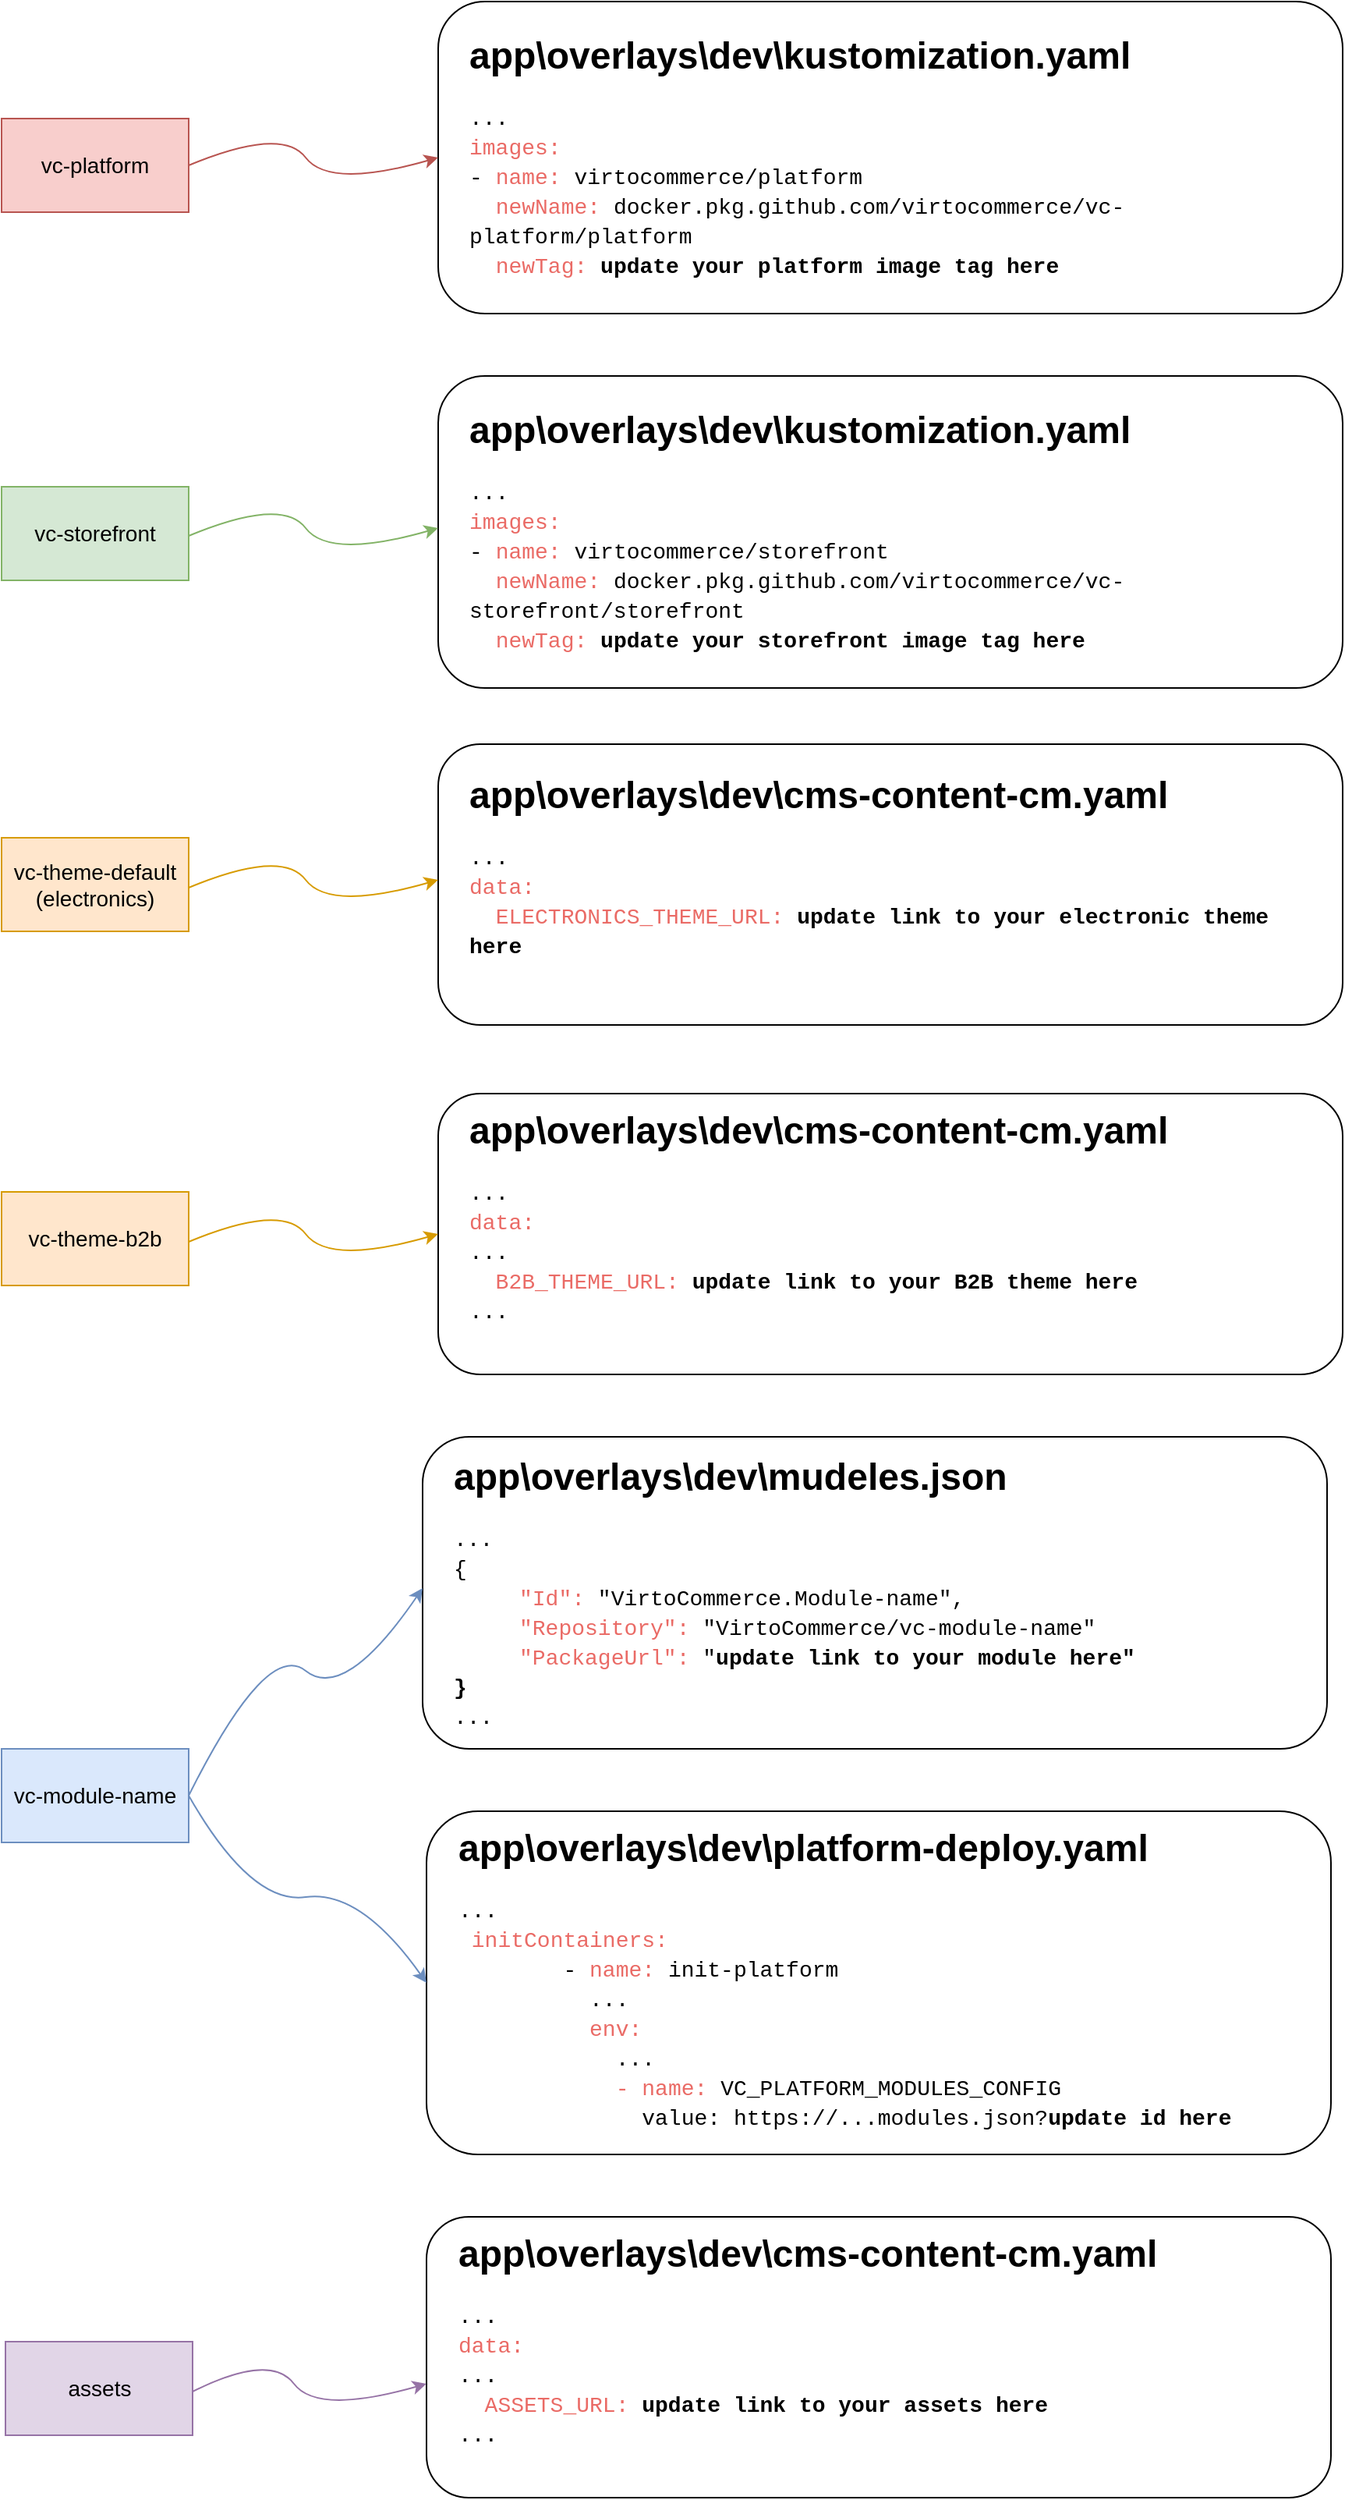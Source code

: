 <mxfile version="13.0.3" type="device" pages="5"><diagram id="8UHIOpJbT8HPxCleBiCi" name="Changes in app files"><mxGraphModel dx="1422" dy="822" grid="1" gridSize="10" guides="1" tooltips="1" connect="1" arrows="1" fold="1" page="1" pageScale="1" pageWidth="1169" pageHeight="827" math="0" shadow="0"><root><mxCell id="0"/><mxCell id="1" parent="0"/><mxCell id="r8dH8OW_nvTQg3S779gw-2" value="" style="rounded=1;whiteSpace=wrap;html=1;" parent="1" vertex="1"><mxGeometry x="400" y="506" width="580" height="180" as="geometry"/></mxCell><mxCell id="r8dH8OW_nvTQg3S779gw-1" value="" style="rounded=1;whiteSpace=wrap;html=1;" parent="1" vertex="1"><mxGeometry x="400" y="730" width="580" height="180" as="geometry"/></mxCell><mxCell id="uuy7i4ICsGUUfQ3GZ1jc-6" value="" style="rounded=1;whiteSpace=wrap;html=1;" parent="1" vertex="1"><mxGeometry x="400" y="30" width="580" height="200" as="geometry"/></mxCell><mxCell id="uuy7i4ICsGUUfQ3GZ1jc-1" value="vc-platform" style="rounded=0;whiteSpace=wrap;html=1;fillColor=#f8cecc;strokeColor=#b85450;fontSize=14;" parent="1" vertex="1"><mxGeometry x="120" y="105" width="120" height="60" as="geometry"/></mxCell><mxCell id="uuy7i4ICsGUUfQ3GZ1jc-2" value="vc-storefront" style="rounded=0;whiteSpace=wrap;html=1;fillColor=#d5e8d4;strokeColor=#82b366;fontSize=14;" parent="1" vertex="1"><mxGeometry x="120" y="341" width="120" height="60" as="geometry"/></mxCell><mxCell id="uuy7i4ICsGUUfQ3GZ1jc-3" value="vc-module-name" style="rounded=0;whiteSpace=wrap;html=1;fillColor=#dae8fc;strokeColor=#6c8ebf;fontSize=14;" parent="1" vertex="1"><mxGeometry x="120" y="1150" width="120" height="60" as="geometry"/></mxCell><mxCell id="uuy7i4ICsGUUfQ3GZ1jc-4" value="vc-theme-default&lt;br&gt;(electronics)" style="rounded=0;whiteSpace=wrap;html=1;fillColor=#ffe6cc;strokeColor=#d79b00;fontSize=14;" parent="1" vertex="1"><mxGeometry x="120" y="566" width="120" height="60" as="geometry"/></mxCell><mxCell id="uuy7i4ICsGUUfQ3GZ1jc-5" value="&lt;h1&gt;app\overlays\dev\kustomization.yaml&lt;/h1&gt;&lt;div style=&quot;background-color: rgb(255 , 255 , 255) ; font-family: &amp;#34;consolas&amp;#34; , &amp;#34;courier new&amp;#34; , monospace ; font-size: 14px ; line-height: 19px&quot;&gt;&lt;div&gt;&lt;span&gt;...&lt;/span&gt;&lt;/div&gt;&lt;div&gt;&lt;font color=&quot;#ea6b66&quot;&gt;&lt;span&gt;images&lt;/span&gt;:&lt;/font&gt;&lt;/div&gt;&lt;div&gt;-&amp;nbsp;&lt;font color=&quot;#ea6b66&quot;&gt;name&lt;/font&gt;&lt;font color=&quot;#ea6b66&quot;&gt;:&lt;/font&gt;&amp;nbsp;virtocommerce/platform&lt;/div&gt;&lt;div&gt;&amp;nbsp;&amp;nbsp;&lt;font color=&quot;#ea6b66&quot;&gt;&lt;span&gt;newName&lt;/span&gt;:&lt;/font&gt;&amp;nbsp;&lt;span&gt;docker.pkg.github.com/virtocommerce/vc-platform/platform&lt;/span&gt;&lt;/div&gt;&lt;div&gt;&amp;nbsp;&amp;nbsp;&lt;font color=&quot;#ea6b66&quot;&gt;&lt;span&gt;newTag&lt;/span&gt;:&lt;/font&gt;&amp;nbsp;&lt;b&gt;update&amp;nbsp;your platform image tag here&lt;/b&gt;&lt;/div&gt;&lt;div&gt;...&amp;nbsp;&lt;/div&gt;&lt;div&gt;&lt;/div&gt;&lt;/div&gt;" style="text;html=1;strokeColor=none;fillColor=none;spacing=5;spacingTop=-20;whiteSpace=wrap;overflow=hidden;rounded=0;" parent="1" vertex="1"><mxGeometry x="415" y="45" width="535" height="165" as="geometry"/></mxCell><mxCell id="uuy7i4ICsGUUfQ3GZ1jc-7" value="" style="rounded=1;whiteSpace=wrap;html=1;" parent="1" vertex="1"><mxGeometry x="400" y="270" width="580" height="200" as="geometry"/></mxCell><mxCell id="uuy7i4ICsGUUfQ3GZ1jc-8" value="&lt;h1&gt;app\overlays\dev\kustomization.yaml&lt;/h1&gt;&lt;div style=&quot;background-color: rgb(255 , 255 , 255) ; font-family: &amp;#34;consolas&amp;#34; , &amp;#34;courier new&amp;#34; , monospace ; font-size: 14px ; line-height: 19px&quot;&gt;&lt;div&gt;&lt;span&gt;...&lt;/span&gt;&lt;/div&gt;&lt;div&gt;&lt;font color=&quot;#ea6b66&quot;&gt;&lt;span&gt;images&lt;/span&gt;:&lt;/font&gt;&lt;/div&gt;&lt;div&gt;-&amp;nbsp;&lt;font color=&quot;#ea6b66&quot;&gt;name&lt;/font&gt;&lt;font color=&quot;#ea6b66&quot;&gt;:&lt;/font&gt;&amp;nbsp;&lt;span style=&quot;font-family: &amp;#34;consolas&amp;#34; , &amp;#34;courier new&amp;#34; , monospace&quot;&gt;virtocommerce/storefront&lt;/span&gt;&lt;/div&gt;&lt;div&gt;&amp;nbsp;&amp;nbsp;&lt;font color=&quot;#ea6b66&quot;&gt;&lt;span&gt;newName&lt;/span&gt;:&lt;/font&gt;&amp;nbsp;&lt;span style=&quot;font-family: &amp;#34;consolas&amp;#34; , &amp;#34;courier new&amp;#34; , monospace&quot;&gt;docker.pkg.github.com/virtocommerce/vc-storefront/storefront&lt;/span&gt;&lt;/div&gt;&lt;div&gt;&amp;nbsp;&amp;nbsp;&lt;font color=&quot;#ea6b66&quot;&gt;&lt;span&gt;newTag&lt;/span&gt;:&lt;/font&gt;&amp;nbsp;&lt;b&gt;update&lt;/b&gt;&lt;b&gt;&amp;nbsp;your storefront image tag here&lt;/b&gt;&amp;nbsp;&lt;/div&gt;&lt;div&gt;...&lt;/div&gt;&lt;div&gt;&lt;/div&gt;&lt;/div&gt;" style="text;html=1;strokeColor=none;fillColor=none;spacing=5;spacingTop=-20;whiteSpace=wrap;overflow=hidden;rounded=0;" parent="1" vertex="1"><mxGeometry x="415" y="285" width="555" height="165" as="geometry"/></mxCell><mxCell id="uuy7i4ICsGUUfQ3GZ1jc-10" value="" style="curved=1;endArrow=classic;html=1;fontSize=14;entryX=0;entryY=0.5;entryDx=0;entryDy=0;exitX=1;exitY=0.5;exitDx=0;exitDy=0;fillColor=#f8cecc;strokeColor=#b85450;" parent="1" source="uuy7i4ICsGUUfQ3GZ1jc-1" target="uuy7i4ICsGUUfQ3GZ1jc-6" edge="1"><mxGeometry width="50" height="50" relative="1" as="geometry"><mxPoint x="140" y="310" as="sourcePoint"/><mxPoint x="190" y="260" as="targetPoint"/><Array as="points"><mxPoint x="300" y="110"/><mxPoint x="330" y="150"/></Array></mxGeometry></mxCell><mxCell id="uuy7i4ICsGUUfQ3GZ1jc-11" value="" style="curved=1;endArrow=classic;html=1;fontSize=14;entryX=0;entryY=0.5;entryDx=0;entryDy=0;exitX=1;exitY=0.5;exitDx=0;exitDy=0;fillColor=#d5e8d4;strokeColor=#82b366;" parent="1" edge="1"><mxGeometry width="50" height="50" relative="1" as="geometry"><mxPoint x="240" y="372.5" as="sourcePoint"/><mxPoint x="400" y="367.5" as="targetPoint"/><Array as="points"><mxPoint x="300" y="347.5"/><mxPoint x="330" y="387.5"/></Array></mxGeometry></mxCell><mxCell id="uuy7i4ICsGUUfQ3GZ1jc-13" value="&lt;h1&gt;app\overlays\dev\cms-content-cm.yaml&lt;/h1&gt;&lt;div style=&quot;background-color: rgb(255 , 255 , 255) ; font-family: &amp;#34;consolas&amp;#34; , &amp;#34;courier new&amp;#34; , monospace ; font-size: 14px ; line-height: 19px&quot;&gt;&lt;div&gt;&lt;span&gt;...&lt;/span&gt;&lt;/div&gt;&lt;div&gt;&lt;div style=&quot;font-family: &amp;#34;consolas&amp;#34; , &amp;#34;courier new&amp;#34; , monospace ; line-height: 19px&quot;&gt;&lt;div style=&quot;font-family: &amp;#34;consolas&amp;#34; , &amp;#34;courier new&amp;#34; , monospace ; line-height: 19px&quot;&gt;&lt;div&gt;&lt;font color=&quot;#ea6b66&quot;&gt;&lt;span&gt;data&lt;/span&gt;:&lt;/font&gt;&lt;/div&gt;&lt;div&gt;&lt;font color=&quot;#ea6b66&quot;&gt;&amp;nbsp;&amp;nbsp;&lt;span&gt;ELECTRONICS_THEME_URL&lt;/span&gt;:&lt;/font&gt;&amp;nbsp;&lt;b&gt;update&lt;/b&gt;&lt;b&gt;&amp;nbsp;link to your electronic theme here&lt;/b&gt;&lt;/div&gt;&lt;/div&gt;&lt;div&gt;...&lt;br&gt;&lt;/div&gt;&lt;/div&gt;&lt;/div&gt;&lt;div&gt;&lt;/div&gt;&lt;/div&gt;" style="text;html=1;strokeColor=none;fillColor=none;spacing=5;spacingTop=-20;whiteSpace=wrap;overflow=hidden;rounded=0;" parent="1" vertex="1"><mxGeometry x="415" y="519" width="555" height="136" as="geometry"/></mxCell><mxCell id="uuy7i4ICsGUUfQ3GZ1jc-14" value="" style="curved=1;endArrow=classic;html=1;fontSize=14;entryX=0;entryY=0.5;entryDx=0;entryDy=0;exitX=1;exitY=0.5;exitDx=0;exitDy=0;fillColor=#ffe6cc;strokeColor=#d79b00;" parent="1" edge="1"><mxGeometry width="50" height="50" relative="1" as="geometry"><mxPoint x="240" y="598" as="sourcePoint"/><mxPoint x="400" y="593" as="targetPoint"/><Array as="points"><mxPoint x="300" y="573"/><mxPoint x="330" y="613"/></Array></mxGeometry></mxCell><mxCell id="uuy7i4ICsGUUfQ3GZ1jc-15" value="vc-theme-b2b" style="rounded=0;whiteSpace=wrap;html=1;fillColor=#ffe6cc;strokeColor=#d79b00;fontSize=14;" parent="1" vertex="1"><mxGeometry x="120" y="793" width="120" height="60" as="geometry"/></mxCell><mxCell id="uuy7i4ICsGUUfQ3GZ1jc-17" value="&lt;h1&gt;app\overlays\dev\cms-content-cm.yaml&lt;/h1&gt;&lt;div style=&quot;background-color: rgb(255 , 255 , 255) ; font-family: &amp;#34;consolas&amp;#34; , &amp;#34;courier new&amp;#34; , monospace ; font-size: 14px ; line-height: 19px&quot;&gt;&lt;div&gt;&lt;span&gt;...&lt;/span&gt;&lt;/div&gt;&lt;div&gt;&lt;div style=&quot;font-family: &amp;#34;consolas&amp;#34; , &amp;#34;courier new&amp;#34; , monospace ; line-height: 19px&quot;&gt;&lt;div&gt;&lt;div&gt;&lt;font color=&quot;#ea6b66&quot;&gt;&lt;span&gt;data&lt;/span&gt;&lt;span&gt;:&lt;/span&gt;&lt;/font&gt;&lt;br&gt;&lt;/div&gt;&lt;div&gt;...&lt;span&gt;&lt;br&gt;&lt;/span&gt;&lt;/div&gt;&lt;div&gt;&lt;div style=&quot;line-height: 19px&quot;&gt;&lt;div style=&quot;line-height: 19px&quot;&gt;&lt;div&gt;&lt;font color=&quot;#ea6b66&quot;&gt;&amp;nbsp; B2B_THEME_URL:&lt;/font&gt;&amp;nbsp;&lt;b&gt;update&lt;/b&gt;&lt;b&gt;&amp;nbsp;link to your B2B theme here&lt;/b&gt;&lt;/div&gt;&lt;/div&gt;&lt;div&gt;...&lt;br&gt;&lt;/div&gt;&lt;/div&gt;&lt;/div&gt;&lt;/div&gt;&lt;/div&gt;&lt;/div&gt;&lt;div&gt;&lt;/div&gt;&lt;/div&gt;" style="text;html=1;strokeColor=none;fillColor=none;spacing=5;spacingTop=-20;whiteSpace=wrap;overflow=hidden;rounded=0;" parent="1" vertex="1"><mxGeometry x="415" y="734" width="555" height="176" as="geometry"/></mxCell><mxCell id="uuy7i4ICsGUUfQ3GZ1jc-18" value="" style="curved=1;endArrow=classic;html=1;fontSize=14;entryX=0;entryY=0.5;entryDx=0;entryDy=0;exitX=1;exitY=0.5;exitDx=0;exitDy=0;fillColor=#ffe6cc;strokeColor=#d79b00;" parent="1" edge="1"><mxGeometry width="50" height="50" relative="1" as="geometry"><mxPoint x="240" y="825.0" as="sourcePoint"/><mxPoint x="400" y="820.0" as="targetPoint"/><Array as="points"><mxPoint x="300" y="800"/><mxPoint x="330" y="840"/></Array></mxGeometry></mxCell><mxCell id="uuy7i4ICsGUUfQ3GZ1jc-19" value="" style="rounded=1;whiteSpace=wrap;html=1;" parent="1" vertex="1"><mxGeometry x="390" y="950" width="580" height="200" as="geometry"/></mxCell><mxCell id="uuy7i4ICsGUUfQ3GZ1jc-20" value="&lt;h1&gt;app\overlays\dev\mudeles.json&lt;/h1&gt;&lt;div style=&quot;background-color: rgb(255 , 255 , 255) ; font-family: &amp;#34;consolas&amp;#34; , &amp;#34;courier new&amp;#34; , monospace ; font-size: 14px ; line-height: 19px&quot;&gt;&lt;div&gt;&lt;span&gt;...&lt;/span&gt;&lt;/div&gt;&lt;div&gt;&lt;span&gt;{&lt;/span&gt;&lt;/div&gt;&lt;div&gt;&lt;div style=&quot;font-family: &amp;#34;consolas&amp;#34; , &amp;#34;courier new&amp;#34; , monospace ; line-height: 19px&quot;&gt;&lt;div&gt;&lt;span&gt;&lt;font color=&quot;#ea6b66&quot;&gt;&amp;nbsp; &amp;nbsp; &amp;nbsp;&quot;Id&quot;:&amp;nbsp;&lt;/font&gt;&lt;/span&gt;&lt;span style=&quot;font-family: &amp;#34;consolas&amp;#34; , &amp;#34;courier new&amp;#34; , monospace&quot;&gt;&quot;VirtoCommerce.Module-name&quot;&lt;/span&gt;&lt;span style=&quot;font-family: &amp;#34;consolas&amp;#34; , &amp;#34;courier new&amp;#34; , monospace&quot;&gt;,&lt;/span&gt;&lt;/div&gt;&lt;div&gt;&lt;span&gt;&lt;font color=&quot;#ea6b66&quot;&gt;&amp;nbsp; &amp;nbsp; &amp;nbsp;&quot;Repository&quot;:&amp;nbsp;&lt;/font&gt;&lt;/span&gt;&lt;span style=&quot;font-family: &amp;#34;consolas&amp;#34; , &amp;#34;courier new&amp;#34; , monospace&quot;&gt;&quot;VirtoCommerce/vc-module-name&quot;&lt;/span&gt;&lt;/div&gt;&lt;div&gt;&lt;font color=&quot;#ea6b66&quot;&gt;&amp;nbsp; &amp;nbsp; &amp;nbsp;&lt;span style=&quot;font-family: &amp;#34;consolas&amp;#34; , &amp;#34;courier new&amp;#34; , monospace&quot;&gt;&quot;PackageUrl&quot;:&lt;/span&gt;&lt;/font&gt;&amp;nbsp;&quot;&lt;b&gt;update&lt;/b&gt;&lt;b&gt;&amp;nbsp;link to your module here&quot;&lt;/b&gt;&lt;/div&gt;&lt;div&gt;&lt;b&gt;}&lt;/b&gt;&lt;/div&gt;&lt;div&gt;...&lt;br&gt;&lt;/div&gt;&lt;/div&gt;&lt;/div&gt;&lt;div&gt;&lt;/div&gt;&lt;/div&gt;" style="text;html=1;strokeColor=none;fillColor=none;spacing=5;spacingTop=-20;whiteSpace=wrap;overflow=hidden;rounded=0;" parent="1" vertex="1"><mxGeometry x="405" y="956" width="555" height="186" as="geometry"/></mxCell><mxCell id="uuy7i4ICsGUUfQ3GZ1jc-21" value="" style="curved=1;endArrow=classic;html=1;fontSize=14;entryX=0;entryY=0.5;entryDx=0;entryDy=0;exitX=1;exitY=0.5;exitDx=0;exitDy=0;fillColor=#dae8fc;strokeColor=#6c8ebf;" parent="1" source="uuy7i4ICsGUUfQ3GZ1jc-3" edge="1"><mxGeometry width="50" height="50" relative="1" as="geometry"><mxPoint x="230" y="1052" as="sourcePoint"/><mxPoint x="390" y="1047" as="targetPoint"/><Array as="points"><mxPoint x="290" y="1080"/><mxPoint x="340" y="1120"/></Array></mxGeometry></mxCell><mxCell id="uuy7i4ICsGUUfQ3GZ1jc-24" value="" style="rounded=1;whiteSpace=wrap;html=1;" parent="1" vertex="1"><mxGeometry x="392.5" y="1190" width="580" height="220" as="geometry"/></mxCell><mxCell id="uuy7i4ICsGUUfQ3GZ1jc-25" value="&lt;h1&gt;app\overlays\dev\platform-deploy.yaml&lt;/h1&gt;&lt;div style=&quot;background-color: rgb(255 , 255 , 255) ; font-family: &amp;#34;consolas&amp;#34; , &amp;#34;courier new&amp;#34; , monospace ; font-size: 14px ; line-height: 19px&quot;&gt;&lt;div&gt;&lt;span&gt;...&lt;/span&gt;&lt;/div&gt;&lt;div&gt;&lt;div style=&quot;font-family: &amp;#34;consolas&amp;#34; , &amp;#34;courier new&amp;#34; , monospace ; line-height: 19px&quot;&gt;&lt;div&gt;&lt;font color=&quot;#ea6b66&quot;&gt;&amp;nbsp;&lt;span&gt;initContainers&lt;/span&gt;:&lt;/font&gt;&lt;/div&gt;&lt;div&gt;&amp;nbsp;&amp;nbsp;&amp;nbsp;&amp;nbsp;&amp;nbsp;&amp;nbsp;&amp;nbsp;&amp;nbsp;-&amp;nbsp;&lt;font color=&quot;#ea6b66&quot;&gt;&lt;span&gt;name&lt;/span&gt;:&lt;/font&gt;&amp;nbsp;&lt;span&gt;init-platform&lt;/span&gt;&lt;/div&gt;&lt;div&gt;&amp;nbsp; &amp;nbsp; &amp;nbsp; &amp;nbsp; &amp;nbsp; ...&lt;/div&gt;&lt;div&gt;&lt;font color=&quot;#ea6b66&quot;&gt;&amp;nbsp;&amp;nbsp;&amp;nbsp;&amp;nbsp;&amp;nbsp;&amp;nbsp;&amp;nbsp;&amp;nbsp;&amp;nbsp;&amp;nbsp;&lt;span&gt;env&lt;/span&gt;:&lt;/font&gt;&lt;/div&gt;&lt;div&gt;&amp;nbsp; &amp;nbsp; &amp;nbsp; &amp;nbsp; &amp;nbsp; &amp;nbsp; ...&lt;/div&gt;&lt;div&gt;&amp;nbsp;&amp;nbsp;&amp;nbsp;&amp;nbsp;&amp;nbsp;&amp;nbsp;&amp;nbsp;&amp;nbsp;&amp;nbsp;&amp;nbsp;&amp;nbsp;&amp;nbsp;&lt;font color=&quot;#ea6b66&quot;&gt;-&amp;nbsp;&lt;span&gt;name&lt;/span&gt;:&lt;/font&gt;&amp;nbsp;&lt;span style=&quot;font-family: &amp;#34;consolas&amp;#34; , &amp;#34;courier new&amp;#34; , monospace&quot;&gt;VC_PLATFORM_MODULES_CONFIG&lt;/span&gt;&lt;/div&gt;&lt;div&gt;&amp;nbsp;&amp;nbsp;&amp;nbsp;&amp;nbsp;&amp;nbsp;&amp;nbsp;&amp;nbsp;&amp;nbsp;&amp;nbsp;&amp;nbsp;&amp;nbsp;&amp;nbsp;&amp;nbsp;&amp;nbsp;&lt;span&gt;value&lt;/span&gt;:&amp;nbsp;&lt;span style=&quot;font-family: &amp;#34;consolas&amp;#34; , &amp;#34;courier new&amp;#34; , monospace&quot;&gt;https://...modules.json?&lt;/span&gt;&lt;b&gt;update&lt;/b&gt;&lt;b&gt;&amp;nbsp;id here&lt;/b&gt;&lt;/div&gt;&lt;div&gt;...&lt;br&gt;&lt;/div&gt;&lt;/div&gt;&lt;/div&gt;&lt;div&gt;&lt;/div&gt;&lt;/div&gt;" style="text;html=1;strokeColor=none;fillColor=none;spacing=5;spacingTop=-20;whiteSpace=wrap;overflow=hidden;rounded=0;" parent="1" vertex="1"><mxGeometry x="407.5" y="1194" width="555" height="206" as="geometry"/></mxCell><mxCell id="uuy7i4ICsGUUfQ3GZ1jc-26" value="" style="curved=1;endArrow=classic;html=1;fontSize=14;entryX=0;entryY=0.5;entryDx=0;entryDy=0;exitX=1;exitY=0.5;exitDx=0;exitDy=0;fillColor=#dae8fc;strokeColor=#6c8ebf;" parent="1" source="uuy7i4ICsGUUfQ3GZ1jc-3" target="uuy7i4ICsGUUfQ3GZ1jc-24" edge="1"><mxGeometry width="50" height="50" relative="1" as="geometry"><mxPoint x="190" y="1423" as="sourcePoint"/><mxPoint x="340" y="1280" as="targetPoint"/><Array as="points"><mxPoint x="280" y="1250"/><mxPoint x="350" y="1240"/></Array></mxGeometry></mxCell><mxCell id="uuy7i4ICsGUUfQ3GZ1jc-28" value="assets" style="rounded=0;whiteSpace=wrap;html=1;fillColor=#e1d5e7;strokeColor=#9673a6;fontSize=14;" parent="1" vertex="1"><mxGeometry x="122.5" y="1530" width="120" height="60" as="geometry"/></mxCell><mxCell id="uuy7i4ICsGUUfQ3GZ1jc-29" value="" style="rounded=1;whiteSpace=wrap;html=1;" parent="1" vertex="1"><mxGeometry x="392.5" y="1450" width="580" height="180" as="geometry"/></mxCell><mxCell id="uuy7i4ICsGUUfQ3GZ1jc-30" value="&lt;h1&gt;app\overlays\dev\cms-content-cm.yaml&lt;/h1&gt;&lt;div style=&quot;background-color: rgb(255 , 255 , 255) ; font-family: &amp;#34;consolas&amp;#34; , &amp;#34;courier new&amp;#34; , monospace ; font-size: 14px ; line-height: 19px&quot;&gt;&lt;div&gt;&lt;div&gt;...&lt;/div&gt;&lt;div&gt;&lt;div style=&quot;line-height: 19px&quot;&gt;&lt;div&gt;&lt;font color=&quot;#ea6b66&quot;&gt;data:&lt;/font&gt;&lt;br&gt;&lt;/div&gt;&lt;div&gt;...&lt;br&gt;&lt;/div&gt;&lt;div&gt;&lt;div style=&quot;line-height: 19px&quot;&gt;&lt;div style=&quot;line-height: 19px&quot;&gt;&lt;font color=&quot;#ea6b66&quot;&gt;&amp;nbsp; ASSETS_URL:&lt;/font&gt;&amp;nbsp;&lt;b&gt;update&lt;/b&gt;&lt;b&gt;&amp;nbsp;link to your assets here&lt;/b&gt;&lt;/div&gt;&lt;div&gt;...&lt;/div&gt;&lt;/div&gt;&lt;/div&gt;&lt;/div&gt;&lt;/div&gt;&lt;/div&gt;&lt;div&gt;&lt;/div&gt;&lt;/div&gt;" style="text;html=1;strokeColor=none;fillColor=none;spacing=5;spacingTop=-20;whiteSpace=wrap;overflow=hidden;rounded=0;" parent="1" vertex="1"><mxGeometry x="407.5" y="1454" width="555" height="176" as="geometry"/></mxCell><mxCell id="uuy7i4ICsGUUfQ3GZ1jc-31" value="" style="curved=1;endArrow=classic;html=1;fontSize=14;entryX=0;entryY=0.5;entryDx=0;entryDy=0;fillColor=#e1d5e7;strokeColor=#9673a6;" parent="1" edge="1"><mxGeometry width="50" height="50" relative="1" as="geometry"><mxPoint x="242.5" y="1562" as="sourcePoint"/><mxPoint x="392.5" y="1557" as="targetPoint"/><Array as="points"><mxPoint x="292.5" y="1537"/><mxPoint x="322.5" y="1577"/></Array></mxGeometry></mxCell></root></mxGraphModel></diagram><diagram id="28VgS6JMbTUWkKb37-Xg" name="Dev flow"><mxGraphModel dx="1422" dy="822" grid="1" gridSize="10" guides="1" tooltips="1" connect="1" arrows="1" fold="1" page="1" pageScale="1" pageWidth="1169" pageHeight="827" math="0" shadow="0"><root><mxCell id="-yEAoTfOS3Wt1gNO7EFr-0"/><mxCell id="-yEAoTfOS3Wt1gNO7EFr-1" parent="-yEAoTfOS3Wt1gNO7EFr-0"/><mxCell id="Ak_y4thFxBSKivSe8Mvd-0" value="" style="pointerEvents=1;shadow=0;dashed=0;html=1;strokeColor=none;labelPosition=center;verticalLabelPosition=bottom;verticalAlign=top;align=center;fillColor=#505050;shape=mxgraph.mscae.intune.account_portal;fontSize=14;" parent="-yEAoTfOS3Wt1gNO7EFr-1" vertex="1"><mxGeometry x="70" y="180" width="43" height="50" as="geometry"/></mxCell><mxCell id="Ak_y4thFxBSKivSe8Mvd-1" value="" style="verticalLabelPosition=bottom;html=1;verticalAlign=top;align=center;strokeColor=none;fillColor=#505050;shape=mxgraph.azure.git_repository;fontSize=14;" parent="-yEAoTfOS3Wt1gNO7EFr-1" vertex="1"><mxGeometry x="250" y="82" width="50" height="50" as="geometry"/></mxCell><mxCell id="Ak_y4thFxBSKivSe8Mvd-3" value="" style="verticalLabelPosition=bottom;html=1;verticalAlign=top;align=center;strokeColor=none;fillColor=#505050;shape=mxgraph.azure.git_repository;fontSize=14;" parent="-yEAoTfOS3Wt1gNO7EFr-1" vertex="1"><mxGeometry x="250" y="282" width="50" height="50" as="geometry"/></mxCell><mxCell id="Ak_y4thFxBSKivSe8Mvd-4" value="" style="html=1;dashed=0;whitespace=wrap;fillColor=#505050;strokeColor=#ffffff;points=[[0.005,0.63,0],[0.1,0.2,0],[0.9,0.2,0],[0.5,0,0],[0.995,0.63,0],[0.72,0.99,0],[0.5,1,0],[0.28,0.99,0]];shape=mxgraph.kubernetes.icon;prIcon=ing;fontSize=14;" parent="-yEAoTfOS3Wt1gNO7EFr-1" vertex="1"><mxGeometry x="380" y="83" width="50" height="48" as="geometry"/></mxCell><mxCell id="Ak_y4thFxBSKivSe8Mvd-5" value="" style="html=1;verticalLabelPosition=bottom;align=center;labelBackgroundColor=#ffffff;verticalAlign=top;strokeWidth=2;strokeColor=#505050;shadow=0;dashed=0;shape=mxgraph.ios7.icons.data;fillColor=none;fontSize=14;" parent="-yEAoTfOS3Wt1gNO7EFr-1" vertex="1"><mxGeometry x="565" y="20" width="40" height="50" as="geometry"/></mxCell><mxCell id="Ak_y4thFxBSKivSe8Mvd-7" value="" style="html=1;dashed=0;whitespace=wrap;fillColor=#2875E2;strokeColor=#ffffff;points=[[0.005,0.63,0],[0.1,0.2,0],[0.9,0.2,0],[0.5,0,0],[0.995,0.63,0],[0.72,0.99,0],[0.5,1,0],[0.28,0.99,0]];shape=mxgraph.kubernetes.icon;prIcon=sts;fontSize=14;" parent="-yEAoTfOS3Wt1gNO7EFr-1" vertex="1"><mxGeometry x="395" y="284" width="50" height="48" as="geometry"/></mxCell><mxCell id="Ak_y4thFxBSKivSe8Mvd-8" value="" style="endArrow=classic;html=1;fontSize=14;" parent="-yEAoTfOS3Wt1gNO7EFr-1" edge="1"><mxGeometry width="50" height="50" relative="1" as="geometry"><mxPoint x="150" y="182" as="sourcePoint"/><mxPoint x="240" y="120" as="targetPoint"/></mxGeometry></mxCell><mxCell id="Ak_y4thFxBSKivSe8Mvd-9" value="Commit &lt;br&gt;US code" style="text;html=1;align=center;verticalAlign=middle;resizable=0;points=[];autosize=1;fontSize=14;" parent="-yEAoTfOS3Wt1gNO7EFr-1" vertex="1"><mxGeometry x="130" y="110" width="70" height="40" as="geometry"/></mxCell><mxCell id="Ak_y4thFxBSKivSe8Mvd-10" value="CI Pipeline" style="text;html=1;align=center;verticalAlign=middle;resizable=0;points=[];autosize=1;fontSize=14;" parent="-yEAoTfOS3Wt1gNO7EFr-1" vertex="1"><mxGeometry x="360" y="141" width="80" height="20" as="geometry"/></mxCell><mxCell id="Ak_y4thFxBSKivSe8Mvd-11" value="" style="endArrow=classic;html=1;fontSize=14;" parent="-yEAoTfOS3Wt1gNO7EFr-1" edge="1"><mxGeometry width="50" height="50" relative="1" as="geometry"><mxPoint x="312" y="110" as="sourcePoint"/><mxPoint x="372" y="110" as="targetPoint"/></mxGeometry></mxCell><mxCell id="Ak_y4thFxBSKivSe8Mvd-12" value="" style="endArrow=classic;html=1;fontSize=14;" parent="-yEAoTfOS3Wt1gNO7EFr-1" edge="1"><mxGeometry width="50" height="50" relative="1" as="geometry"><mxPoint x="470" y="96.5" as="sourcePoint"/><mxPoint x="540" y="60" as="targetPoint"/></mxGeometry></mxCell><mxCell id="Ak_y4thFxBSKivSe8Mvd-13" value="" style="endArrow=classic;html=1;fontSize=14;" parent="-yEAoTfOS3Wt1gNO7EFr-1" edge="1"><mxGeometry width="50" height="50" relative="1" as="geometry"><mxPoint x="470" y="130" as="sourcePoint"/><mxPoint x="540" y="161" as="targetPoint"/></mxGeometry></mxCell><mxCell id="Ak_y4thFxBSKivSe8Mvd-14" value="Push Image" style="text;html=1;align=center;verticalAlign=middle;resizable=0;points=[];autosize=1;fontSize=14;" parent="-yEAoTfOS3Wt1gNO7EFr-1" vertex="1"><mxGeometry x="430" y="50" width="90" height="20" as="geometry"/></mxCell><mxCell id="Ak_y4thFxBSKivSe8Mvd-15" value="Image Repo" style="text;html=1;align=center;verticalAlign=middle;resizable=0;points=[];autosize=1;fontSize=14;" parent="-yEAoTfOS3Wt1gNO7EFr-1" vertex="1"><mxGeometry x="540" y="70" width="90" height="20" as="geometry"/></mxCell><mxCell id="Ak_y4thFxBSKivSe8Mvd-16" value="" style="verticalLabelPosition=bottom;html=1;verticalAlign=top;align=center;strokeColor=none;fillColor=#505050;shape=mxgraph.azure.storage_blob;fontSize=14;" parent="-yEAoTfOS3Wt1gNO7EFr-1" vertex="1"><mxGeometry x="560" y="141" width="50" height="45" as="geometry"/></mxCell><mxCell id="Ak_y4thFxBSKivSe8Mvd-17" value="Azure &lt;br&gt;Blob Strorage" style="text;html=1;align=center;verticalAlign=middle;resizable=0;points=[];autosize=1;fontSize=14;" parent="-yEAoTfOS3Wt1gNO7EFr-1" vertex="1"><mxGeometry x="540" y="190" width="100" height="40" as="geometry"/></mxCell><mxCell id="Ak_y4thFxBSKivSe8Mvd-18" value="Push &lt;br&gt;module/theme" style="text;html=1;align=center;verticalAlign=middle;resizable=0;points=[];autosize=1;fontSize=14;" parent="-yEAoTfOS3Wt1gNO7EFr-1" vertex="1"><mxGeometry x="440" y="146" width="100" height="40" as="geometry"/></mxCell><mxCell id="Ak_y4thFxBSKivSe8Mvd-19" value="" style="endArrow=classic;html=1;fontSize=14;" parent="-yEAoTfOS3Wt1gNO7EFr-1" edge="1"><mxGeometry width="50" height="50" relative="1" as="geometry"><mxPoint x="150" y="241.5" as="sourcePoint"/><mxPoint x="230" y="290" as="targetPoint"/></mxGeometry></mxCell><mxCell id="Ak_y4thFxBSKivSe8Mvd-20" value="Commit &lt;br&gt;Config changes" style="text;html=1;align=center;verticalAlign=middle;resizable=0;points=[];autosize=1;fontSize=14;" parent="-yEAoTfOS3Wt1gNO7EFr-1" vertex="1"><mxGeometry x="110" y="272" width="110" height="40" as="geometry"/></mxCell><mxCell id="Ak_y4thFxBSKivSe8Mvd-23" value="" style="endArrow=classic;html=1;fontSize=14;" parent="-yEAoTfOS3Wt1gNO7EFr-1" edge="1"><mxGeometry width="50" height="50" relative="1" as="geometry"><mxPoint x="320" y="312" as="sourcePoint"/><mxPoint x="380" y="312" as="targetPoint"/></mxGeometry></mxCell><mxCell id="Ak_y4thFxBSKivSe8Mvd-24" value="Argo sync" style="text;html=1;align=center;verticalAlign=middle;resizable=0;points=[];autosize=1;fontSize=14;" parent="-yEAoTfOS3Wt1gNO7EFr-1" vertex="1"><mxGeometry x="310" y="282" width="80" height="20" as="geometry"/></mxCell><mxCell id="Ak_y4thFxBSKivSe8Mvd-25" value="Dev environment" style="text;html=1;align=center;verticalAlign=middle;resizable=0;points=[];autosize=1;fontSize=14;" parent="-yEAoTfOS3Wt1gNO7EFr-1" vertex="1"><mxGeometry x="360" y="338" width="120" height="20" as="geometry"/></mxCell></root></mxGraphModel></diagram><diagram id="7XnWx3bKHKscAbGdmzx_" name="Dev flow detailed"><mxGraphModel dx="1422" dy="822" grid="1" gridSize="10" guides="1" tooltips="1" connect="1" arrows="1" fold="1" page="1" pageScale="1" pageWidth="1169" pageHeight="827" math="0" shadow="0"><root><mxCell id="25b5tPPRyuES18zRheG4-0"/><mxCell id="25b5tPPRyuES18zRheG4-1" parent="25b5tPPRyuES18zRheG4-0"/><mxCell id="yuVfcvG4jMFPrydHpQIt-4" style="edgeStyle=orthogonalEdgeStyle;rounded=0;orthogonalLoop=1;jettySize=auto;html=1;entryX=0.5;entryY=0;entryDx=0;entryDy=0;fontSize=13;" parent="25b5tPPRyuES18zRheG4-1" source="wurXBnLOmq50UUVCVw2d-0" target="EExE5pEMllJ5EvTFVlIs-0" edge="1"><mxGeometry relative="1" as="geometry"/></mxCell><mxCell id="wurXBnLOmq50UUVCVw2d-0" value="Commit &lt;b&gt;User Story&lt;/b&gt;&amp;nbsp; code" style="rounded=1;whiteSpace=wrap;html=1;strokeColor=#505050;fillColor=#FFFFFF;fontSize=14;" parent="25b5tPPRyuES18zRheG4-1" vertex="1"><mxGeometry x="160" y="12" width="150" height="60" as="geometry"/></mxCell><mxCell id="yuVfcvG4jMFPrydHpQIt-5" style="edgeStyle=orthogonalEdgeStyle;rounded=0;orthogonalLoop=1;jettySize=auto;html=1;entryX=0.5;entryY=0;entryDx=0;entryDy=0;fontSize=13;" parent="25b5tPPRyuES18zRheG4-1" source="EExE5pEMllJ5EvTFVlIs-0" target="yuVfcvG4jMFPrydHpQIt-1" edge="1"><mxGeometry relative="1" as="geometry"/></mxCell><mxCell id="bafc_A5uE-x5W6oca4bG-7" style="edgeStyle=orthogonalEdgeStyle;rounded=1;orthogonalLoop=1;jettySize=auto;html=1;dashed=1;" parent="25b5tPPRyuES18zRheG4-1" source="EExE5pEMllJ5EvTFVlIs-0" target="bafc_A5uE-x5W6oca4bG-3" edge="1"><mxGeometry relative="1" as="geometry"><mxPoint x="60" y="479" as="targetPoint"/><Array as="points"><mxPoint x="100" y="120"/><mxPoint x="100" y="430"/></Array></mxGeometry></mxCell><mxCell id="EExE5pEMllJ5EvTFVlIs-0" value="Change &lt;b&gt;App config&lt;/b&gt;" style="rounded=1;whiteSpace=wrap;html=1;strokeColor=#505050;fillColor=#FFFFFF;fontSize=14;" parent="25b5tPPRyuES18zRheG4-1" vertex="1"><mxGeometry x="160" y="90" width="150" height="60" as="geometry"/></mxCell><mxCell id="stZ6e7dymT-EIoJd8KbE-0" value="" style="rounded=1;whiteSpace=wrap;html=1;strokeColor=#505050;fillColor=#FFFFFF;fontSize=14;dashed=1;" parent="25b5tPPRyuES18zRheG4-1" vertex="1"><mxGeometry x="440" y="30" width="530" height="520" as="geometry"/></mxCell><mxCell id="stZ6e7dymT-EIoJd8KbE-1" value="vc-platform" style="rounded=0;whiteSpace=wrap;html=1;fillColor=#f8cecc;strokeColor=#b85450;fontSize=14;" parent="25b5tPPRyuES18zRheG4-1" vertex="1"><mxGeometry x="470" y="60" width="120" height="60" as="geometry"/></mxCell><mxCell id="stZ6e7dymT-EIoJd8KbE-2" value="vc-storefront" style="rounded=0;whiteSpace=wrap;html=1;fillColor=#d5e8d4;strokeColor=#82b366;fontSize=14;" parent="25b5tPPRyuES18zRheG4-1" vertex="1"><mxGeometry x="470" y="130" width="120" height="60" as="geometry"/></mxCell><mxCell id="stZ6e7dymT-EIoJd8KbE-3" value="vc-module-name" style="rounded=0;whiteSpace=wrap;html=1;fillColor=#dae8fc;strokeColor=#6c8ebf;fontSize=14;" parent="25b5tPPRyuES18zRheG4-1" vertex="1"><mxGeometry x="470" y="463" width="120" height="60" as="geometry"/></mxCell><mxCell id="stZ6e7dymT-EIoJd8KbE-4" value="vc-theme-default&lt;br&gt;(electronics)" style="rounded=0;whiteSpace=wrap;html=1;fillColor=#ffe6cc;strokeColor=#d79b00;fontSize=14;" parent="25b5tPPRyuES18zRheG4-1" vertex="1"><mxGeometry x="470" y="210" width="120" height="60" as="geometry"/></mxCell><mxCell id="stZ6e7dymT-EIoJd8KbE-5" value="" style="curved=1;endArrow=classic;html=1;fontSize=14;entryX=0;entryY=0.5;entryDx=0;entryDy=0;exitX=1;exitY=0.5;exitDx=0;exitDy=0;fillColor=#f8cecc;strokeColor=#b85450;" parent="25b5tPPRyuES18zRheG4-1" source="stZ6e7dymT-EIoJd8KbE-1" target="sxYjVN014tiosUH4b4qP-0" edge="1"><mxGeometry width="50" height="50" relative="1" as="geometry"><mxPoint x="490" y="265" as="sourcePoint"/><mxPoint x="750" y="85" as="targetPoint"/><Array as="points"><mxPoint x="630" y="65"/><mxPoint x="680" y="105"/></Array></mxGeometry></mxCell><mxCell id="stZ6e7dymT-EIoJd8KbE-6" value="" style="curved=1;endArrow=classic;html=1;fontSize=14;entryX=0;entryY=0.5;entryDx=0;entryDy=0;exitX=1;exitY=0.5;exitDx=0;exitDy=0;fillColor=#d5e8d4;strokeColor=#82b366;" parent="25b5tPPRyuES18zRheG4-1" target="sxYjVN014tiosUH4b4qP-0" edge="1"><mxGeometry width="50" height="50" relative="1" as="geometry"><mxPoint x="590" y="161.5" as="sourcePoint"/><mxPoint x="750" y="156.5" as="targetPoint"/><Array as="points"><mxPoint x="620" y="140"/><mxPoint x="670" y="162"/></Array></mxGeometry></mxCell><mxCell id="stZ6e7dymT-EIoJd8KbE-7" value="" style="curved=1;endArrow=classic;html=1;fontSize=14;entryX=0;entryY=0.5;entryDx=0;entryDy=0;exitX=1;exitY=0.5;exitDx=0;exitDy=0;fillColor=#ffe6cc;strokeColor=#d79b00;" parent="25b5tPPRyuES18zRheG4-1" target="sxYjVN014tiosUH4b4qP-1" edge="1"><mxGeometry width="50" height="50" relative="1" as="geometry"><mxPoint x="590" y="242.0" as="sourcePoint"/><mxPoint x="750" y="237.0" as="targetPoint"/><Array as="points"><mxPoint x="630" y="220"/><mxPoint x="680" y="257"/></Array></mxGeometry></mxCell><mxCell id="stZ6e7dymT-EIoJd8KbE-8" value="vc-theme-b2b" style="rounded=0;whiteSpace=wrap;html=1;fillColor=#ffe6cc;strokeColor=#d79b00;fontSize=14;" parent="25b5tPPRyuES18zRheG4-1" vertex="1"><mxGeometry x="470" y="290" width="120" height="60" as="geometry"/></mxCell><mxCell id="stZ6e7dymT-EIoJd8KbE-9" value="" style="curved=1;endArrow=classic;html=1;fontSize=14;entryX=0;entryY=0.5;entryDx=0;entryDy=0;exitX=1;exitY=0.5;exitDx=0;exitDy=0;fillColor=#ffe6cc;strokeColor=#d79b00;" parent="25b5tPPRyuES18zRheG4-1" target="sxYjVN014tiosUH4b4qP-1" edge="1"><mxGeometry width="50" height="50" relative="1" as="geometry"><mxPoint x="590" y="325" as="sourcePoint"/><mxPoint x="750" y="320" as="targetPoint"/><Array as="points"><mxPoint x="620" y="290"/><mxPoint x="670" y="310"/></Array></mxGeometry></mxCell><mxCell id="stZ6e7dymT-EIoJd8KbE-10" value="" style="curved=1;endArrow=classic;html=1;fontSize=14;entryX=0;entryY=0.5;entryDx=0;entryDy=0;exitX=1;exitY=0.5;exitDx=0;exitDy=0;fillColor=#dae8fc;strokeColor=#6c8ebf;" parent="25b5tPPRyuES18zRheG4-1" source="stZ6e7dymT-EIoJd8KbE-3" target="sxYjVN014tiosUH4b4qP-1" edge="1"><mxGeometry width="50" height="50" relative="1" as="geometry"><mxPoint x="580" y="365" as="sourcePoint"/><mxPoint x="740" y="360" as="targetPoint"/><Array as="points"><mxPoint x="620" y="420"/><mxPoint x="690" y="420"/></Array></mxGeometry></mxCell><mxCell id="stZ6e7dymT-EIoJd8KbE-11" value="" style="curved=1;endArrow=classic;html=1;fontSize=14;entryX=0;entryY=0.5;entryDx=0;entryDy=0;exitX=1;exitY=0.5;exitDx=0;exitDy=0;fillColor=#dae8fc;strokeColor=#6c8ebf;" parent="25b5tPPRyuES18zRheG4-1" source="stZ6e7dymT-EIoJd8KbE-3" target="yuVfcvG4jMFPrydHpQIt-0" edge="1"><mxGeometry width="50" height="50" relative="1" as="geometry"><mxPoint x="540" y="736" as="sourcePoint"/><mxPoint x="742.5" y="626" as="targetPoint"/><Array as="points"><mxPoint x="630" y="470"/><mxPoint x="670" y="510"/></Array></mxGeometry></mxCell><mxCell id="stZ6e7dymT-EIoJd8KbE-12" value="assets" style="rounded=0;whiteSpace=wrap;html=1;fillColor=#e1d5e7;strokeColor=#9673a6;fontSize=14;" parent="25b5tPPRyuES18zRheG4-1" vertex="1"><mxGeometry x="470" y="370" width="120" height="60" as="geometry"/></mxCell><mxCell id="stZ6e7dymT-EIoJd8KbE-13" value="" style="curved=1;endArrow=classic;html=1;fontSize=14;entryX=0;entryY=0.5;entryDx=0;entryDy=0;fillColor=#e1d5e7;strokeColor=#9673a6;" parent="25b5tPPRyuES18zRheG4-1" target="sxYjVN014tiosUH4b4qP-1" edge="1"><mxGeometry width="50" height="50" relative="1" as="geometry"><mxPoint x="590" y="402" as="sourcePoint"/><mxPoint x="740" y="397" as="targetPoint"/><Array as="points"><mxPoint x="620" y="377"/><mxPoint x="670" y="390"/></Array></mxGeometry></mxCell><mxCell id="sxYjVN014tiosUH4b4qP-0" value="&lt;h1 style=&quot;text-align: left; font-size: 13px;&quot;&gt;app\overlays\dev\kustomization.yaml&lt;/h1&gt;" style="rounded=1;whiteSpace=wrap;html=1;strokeColor=#505050;fillColor=#FFFFFF;fontSize=13;" parent="25b5tPPRyuES18zRheG4-1" vertex="1"><mxGeometry x="700" y="90" width="250" height="60" as="geometry"/></mxCell><mxCell id="sxYjVN014tiosUH4b4qP-1" value="&lt;h1 style=&quot;text-align: left ; font-size: 13px&quot;&gt;app\overlays\dev\platform-deploy.yaml&lt;/h1&gt;" style="rounded=1;whiteSpace=wrap;html=1;strokeColor=#505050;fillColor=#FFFFFF;fontSize=13;" parent="25b5tPPRyuES18zRheG4-1" vertex="1"><mxGeometry x="710" y="324" width="250" height="60" as="geometry"/></mxCell><mxCell id="yuVfcvG4jMFPrydHpQIt-0" value="&lt;h1 style=&quot;text-align: left ; font-size: 13px&quot;&gt;app\overlays\dev\modules.json&lt;/h1&gt;" style="rounded=1;whiteSpace=wrap;html=1;strokeColor=#505050;fillColor=#FFFFFF;fontSize=13;" parent="25b5tPPRyuES18zRheG4-1" vertex="1"><mxGeometry x="700" y="463" width="250" height="60" as="geometry"/></mxCell><mxCell id="bafc_A5uE-x5W6oca4bG-5" style="edgeStyle=orthogonalEdgeStyle;rounded=0;orthogonalLoop=1;jettySize=auto;html=1;" parent="25b5tPPRyuES18zRheG4-1" source="yuVfcvG4jMFPrydHpQIt-1" target="bafc_A5uE-x5W6oca4bG-0" edge="1"><mxGeometry relative="1" as="geometry"/></mxCell><mxCell id="yuVfcvG4jMFPrydHpQIt-1" value="Commit &lt;b&gt;App config&lt;/b&gt; changes to&amp;nbsp;vc-deploy-apps (&lt;b&gt;master branch&lt;/b&gt;)" style="rounded=1;whiteSpace=wrap;html=1;strokeColor=#505050;fillColor=#FFFFFF;fontSize=14;" parent="25b5tPPRyuES18zRheG4-1" vertex="1"><mxGeometry x="160" y="166" width="150" height="60" as="geometry"/></mxCell><mxCell id="yuVfcvG4jMFPrydHpQIt-3" value="" style="shape=flexArrow;endArrow=classic;html=1;fontSize=13;entryX=-0.008;entryY=0.385;entryDx=0;entryDy=0;entryPerimeter=0;dashed=1;" parent="25b5tPPRyuES18zRheG4-1" edge="1"><mxGeometry width="50" height="50" relative="1" as="geometry"><mxPoint x="330" y="120" as="sourcePoint"/><mxPoint x="435.76" y="120.2" as="targetPoint"/></mxGeometry></mxCell><mxCell id="bafc_A5uE-x5W6oca4bG-8" style="edgeStyle=orthogonalEdgeStyle;rounded=1;orthogonalLoop=1;jettySize=auto;html=1;entryX=0.5;entryY=0;entryDx=0;entryDy=0;" parent="25b5tPPRyuES18zRheG4-1" source="bafc_A5uE-x5W6oca4bG-0" target="bafc_A5uE-x5W6oca4bG-2" edge="1"><mxGeometry relative="1" as="geometry"/></mxCell><mxCell id="bafc_A5uE-x5W6oca4bG-0" value="Test &lt;b&gt;User Story&lt;/b&gt; on dev environment (&lt;b&gt;master branch&lt;/b&gt;)" style="rounded=1;whiteSpace=wrap;html=1;strokeColor=#505050;fillColor=#FFFFFF;fontSize=14;" parent="25b5tPPRyuES18zRheG4-1" vertex="1"><mxGeometry x="160" y="242" width="150" height="60" as="geometry"/></mxCell><mxCell id="bafc_A5uE-x5W6oca4bG-9" style="edgeStyle=orthogonalEdgeStyle;rounded=1;orthogonalLoop=1;jettySize=auto;html=1;" parent="25b5tPPRyuES18zRheG4-1" source="bafc_A5uE-x5W6oca4bG-2" target="bafc_A5uE-x5W6oca4bG-3" edge="1"><mxGeometry relative="1" as="geometry"/></mxCell><mxCell id="bafc_A5uE-x5W6oca4bG-2" value="Create &lt;b&gt;new branch&lt;/b&gt; from &lt;b&gt;qa&amp;nbsp;&lt;/b&gt;(&lt;b&gt;qa environment&lt;/b&gt;)" style="rounded=1;whiteSpace=wrap;html=1;strokeColor=#505050;fillColor=#FFFFFF;fontSize=14;" parent="25b5tPPRyuES18zRheG4-1" vertex="1"><mxGeometry x="160" y="318" width="150" height="60" as="geometry"/></mxCell><mxCell id="bafc_A5uE-x5W6oca4bG-10" style="edgeStyle=orthogonalEdgeStyle;rounded=1;orthogonalLoop=1;jettySize=auto;html=1;" parent="25b5tPPRyuES18zRheG4-1" source="bafc_A5uE-x5W6oca4bG-3" target="bafc_A5uE-x5W6oca4bG-6" edge="1"><mxGeometry relative="1" as="geometry"/></mxCell><mxCell id="bafc_A5uE-x5W6oca4bG-3" value="Commit &lt;b&gt;App config&lt;/b&gt; changes to the &lt;b&gt;new branch&lt;/b&gt; (&lt;b&gt;qa environment&lt;/b&gt;)" style="rounded=1;whiteSpace=wrap;html=1;strokeColor=#505050;fillColor=#FFFFFF;fontSize=14;" parent="25b5tPPRyuES18zRheG4-1" vertex="1"><mxGeometry x="160" y="394" width="150" height="60" as="geometry"/></mxCell><mxCell id="bafc_A5uE-x5W6oca4bG-4" value="Link &lt;b&gt;PR&amp;nbsp;App config&lt;/b&gt; changes&amp;nbsp;&lt;br&gt;to &lt;b&gt;User Story&lt;/b&gt; issue&lt;br&gt;(&lt;b&gt;qa environment&lt;/b&gt;)" style="rounded=1;whiteSpace=wrap;html=1;strokeColor=#505050;fillColor=#FFFFFF;fontSize=14;" parent="25b5tPPRyuES18zRheG4-1" vertex="1"><mxGeometry x="160" y="545" width="150" height="65" as="geometry"/></mxCell><mxCell id="qeK4mG_LJ1YjcMyr-_d3-0" style="edgeStyle=orthogonalEdgeStyle;rounded=1;orthogonalLoop=1;jettySize=auto;html=1;entryX=0.5;entryY=0;entryDx=0;entryDy=0;" parent="25b5tPPRyuES18zRheG4-1" source="bafc_A5uE-x5W6oca4bG-6" target="bafc_A5uE-x5W6oca4bG-4" edge="1"><mxGeometry relative="1" as="geometry"/></mxCell><mxCell id="bafc_A5uE-x5W6oca4bG-6" value="Create &lt;b&gt;PR&amp;nbsp;&lt;/b&gt;&lt;b&gt;App config&lt;/b&gt;&amp;nbsp;&lt;b&gt;&lt;br&gt;&lt;/b&gt;&amp;nbsp;to the &lt;b&gt;qa&amp;nbsp;branch&lt;/b&gt; (&lt;b&gt;qa environment&lt;/b&gt;)" style="rounded=1;whiteSpace=wrap;html=1;strokeColor=#505050;fillColor=#FFFFFF;fontSize=14;" parent="25b5tPPRyuES18zRheG4-1" vertex="1"><mxGeometry x="160" y="469" width="150" height="60" as="geometry"/></mxCell></root></mxGraphModel></diagram><diagram name="Copy of Dev flow detailed" id="gvF0sfZH2dyiR1-vixnU"><mxGraphModel dx="1422" dy="822" grid="1" gridSize="10" guides="1" tooltips="1" connect="1" arrows="1" fold="1" page="1" pageScale="1" pageWidth="1169" pageHeight="827" math="0" shadow="0"><root><mxCell id="EDAXhy28QFpiEnUUHt6r-0"/><mxCell id="EDAXhy28QFpiEnUUHt6r-1" parent="EDAXhy28QFpiEnUUHt6r-0"/><mxCell id="EDAXhy28QFpiEnUUHt6r-2" style="edgeStyle=orthogonalEdgeStyle;rounded=0;orthogonalLoop=1;jettySize=auto;html=1;entryX=0.5;entryY=0;entryDx=0;entryDy=0;fontSize=13;" edge="1" parent="EDAXhy28QFpiEnUUHt6r-1" source="EDAXhy28QFpiEnUUHt6r-3" target="EDAXhy28QFpiEnUUHt6r-5"><mxGeometry relative="1" as="geometry"/></mxCell><mxCell id="EDAXhy28QFpiEnUUHt6r-3" value="Commit User Story&amp;nbsp; code" style="rounded=1;whiteSpace=wrap;html=1;strokeColor=#505050;fillColor=#FFFFFF;fontSize=14;" vertex="1" parent="EDAXhy28QFpiEnUUHt6r-1"><mxGeometry x="190" y="90" width="120" height="60" as="geometry"/></mxCell><mxCell id="EDAXhy28QFpiEnUUHt6r-4" style="edgeStyle=orthogonalEdgeStyle;rounded=0;orthogonalLoop=1;jettySize=auto;html=1;entryX=0.5;entryY=0;entryDx=0;entryDy=0;fontSize=13;" edge="1" parent="EDAXhy28QFpiEnUUHt6r-1" source="EDAXhy28QFpiEnUUHt6r-5" target="EDAXhy28QFpiEnUUHt6r-24"><mxGeometry relative="1" as="geometry"/></mxCell><mxCell id="EDAXhy28QFpiEnUUHt6r-5" value="Change App config" style="rounded=1;whiteSpace=wrap;html=1;strokeColor=#505050;fillColor=#FFFFFF;fontSize=14;" vertex="1" parent="EDAXhy28QFpiEnUUHt6r-1"><mxGeometry x="190" y="190" width="120" height="60" as="geometry"/></mxCell><mxCell id="EDAXhy28QFpiEnUUHt6r-6" value="" style="rounded=1;whiteSpace=wrap;html=1;strokeColor=#505050;fillColor=#FFFFFF;fontSize=14;dashed=1;" vertex="1" parent="EDAXhy28QFpiEnUUHt6r-1"><mxGeometry x="440" y="30" width="530" height="520" as="geometry"/></mxCell><mxCell id="EDAXhy28QFpiEnUUHt6r-7" value="vc-platform" style="rounded=0;whiteSpace=wrap;html=1;fillColor=#f8cecc;strokeColor=#b85450;fontSize=14;" vertex="1" parent="EDAXhy28QFpiEnUUHt6r-1"><mxGeometry x="470" y="60" width="120" height="60" as="geometry"/></mxCell><mxCell id="EDAXhy28QFpiEnUUHt6r-8" value="vc-storefront" style="rounded=0;whiteSpace=wrap;html=1;fillColor=#d5e8d4;strokeColor=#82b366;fontSize=14;" vertex="1" parent="EDAXhy28QFpiEnUUHt6r-1"><mxGeometry x="470" y="130" width="120" height="60" as="geometry"/></mxCell><mxCell id="EDAXhy28QFpiEnUUHt6r-9" value="vc-module-name" style="rounded=0;whiteSpace=wrap;html=1;fillColor=#dae8fc;strokeColor=#6c8ebf;fontSize=14;" vertex="1" parent="EDAXhy28QFpiEnUUHt6r-1"><mxGeometry x="470" y="463" width="120" height="60" as="geometry"/></mxCell><mxCell id="EDAXhy28QFpiEnUUHt6r-10" value="vc-theme-default&lt;br&gt;(electronics)" style="rounded=0;whiteSpace=wrap;html=1;fillColor=#ffe6cc;strokeColor=#d79b00;fontSize=14;" vertex="1" parent="EDAXhy28QFpiEnUUHt6r-1"><mxGeometry x="470" y="210" width="120" height="60" as="geometry"/></mxCell><mxCell id="EDAXhy28QFpiEnUUHt6r-11" value="" style="curved=1;endArrow=classic;html=1;fontSize=14;entryX=0;entryY=0.5;entryDx=0;entryDy=0;exitX=1;exitY=0.5;exitDx=0;exitDy=0;fillColor=#f8cecc;strokeColor=#b85450;" edge="1" parent="EDAXhy28QFpiEnUUHt6r-1" source="EDAXhy28QFpiEnUUHt6r-7" target="EDAXhy28QFpiEnUUHt6r-20"><mxGeometry width="50" height="50" relative="1" as="geometry"><mxPoint x="490" y="265" as="sourcePoint"/><mxPoint x="750" y="85" as="targetPoint"/><Array as="points"><mxPoint x="630" y="65"/><mxPoint x="680" y="105"/></Array></mxGeometry></mxCell><mxCell id="EDAXhy28QFpiEnUUHt6r-12" value="" style="curved=1;endArrow=classic;html=1;fontSize=14;entryX=0;entryY=0.5;entryDx=0;entryDy=0;exitX=1;exitY=0.5;exitDx=0;exitDy=0;fillColor=#d5e8d4;strokeColor=#82b366;" edge="1" parent="EDAXhy28QFpiEnUUHt6r-1" target="EDAXhy28QFpiEnUUHt6r-20"><mxGeometry width="50" height="50" relative="1" as="geometry"><mxPoint x="590" y="161.5" as="sourcePoint"/><mxPoint x="750" y="156.5" as="targetPoint"/><Array as="points"><mxPoint x="620" y="140"/><mxPoint x="670" y="162"/></Array></mxGeometry></mxCell><mxCell id="EDAXhy28QFpiEnUUHt6r-13" value="" style="curved=1;endArrow=classic;html=1;fontSize=14;entryX=0;entryY=0.5;entryDx=0;entryDy=0;exitX=1;exitY=0.5;exitDx=0;exitDy=0;fillColor=#ffe6cc;strokeColor=#d79b00;" edge="1" parent="EDAXhy28QFpiEnUUHt6r-1" target="EDAXhy28QFpiEnUUHt6r-21"><mxGeometry width="50" height="50" relative="1" as="geometry"><mxPoint x="590" y="242.0" as="sourcePoint"/><mxPoint x="750" y="237.0" as="targetPoint"/><Array as="points"><mxPoint x="630" y="220"/><mxPoint x="680" y="257"/></Array></mxGeometry></mxCell><mxCell id="EDAXhy28QFpiEnUUHt6r-14" value="vc-theme-b2b" style="rounded=0;whiteSpace=wrap;html=1;fillColor=#ffe6cc;strokeColor=#d79b00;fontSize=14;" vertex="1" parent="EDAXhy28QFpiEnUUHt6r-1"><mxGeometry x="470" y="290" width="120" height="60" as="geometry"/></mxCell><mxCell id="EDAXhy28QFpiEnUUHt6r-15" value="" style="curved=1;endArrow=classic;html=1;fontSize=14;entryX=0;entryY=0.5;entryDx=0;entryDy=0;exitX=1;exitY=0.5;exitDx=0;exitDy=0;fillColor=#ffe6cc;strokeColor=#d79b00;" edge="1" parent="EDAXhy28QFpiEnUUHt6r-1" target="EDAXhy28QFpiEnUUHt6r-21"><mxGeometry width="50" height="50" relative="1" as="geometry"><mxPoint x="590" y="325" as="sourcePoint"/><mxPoint x="750" y="320" as="targetPoint"/><Array as="points"><mxPoint x="620" y="290"/><mxPoint x="670" y="310"/></Array></mxGeometry></mxCell><mxCell id="EDAXhy28QFpiEnUUHt6r-16" value="" style="curved=1;endArrow=classic;html=1;fontSize=14;entryX=0;entryY=0.5;entryDx=0;entryDy=0;exitX=1;exitY=0.5;exitDx=0;exitDy=0;fillColor=#dae8fc;strokeColor=#6c8ebf;" edge="1" parent="EDAXhy28QFpiEnUUHt6r-1" source="EDAXhy28QFpiEnUUHt6r-9" target="EDAXhy28QFpiEnUUHt6r-21"><mxGeometry width="50" height="50" relative="1" as="geometry"><mxPoint x="580" y="365" as="sourcePoint"/><mxPoint x="740" y="360" as="targetPoint"/><Array as="points"><mxPoint x="620" y="420"/><mxPoint x="690" y="420"/></Array></mxGeometry></mxCell><mxCell id="EDAXhy28QFpiEnUUHt6r-17" value="" style="curved=1;endArrow=classic;html=1;fontSize=14;entryX=0;entryY=0.5;entryDx=0;entryDy=0;exitX=1;exitY=0.5;exitDx=0;exitDy=0;fillColor=#dae8fc;strokeColor=#6c8ebf;" edge="1" parent="EDAXhy28QFpiEnUUHt6r-1" source="EDAXhy28QFpiEnUUHt6r-9" target="EDAXhy28QFpiEnUUHt6r-22"><mxGeometry width="50" height="50" relative="1" as="geometry"><mxPoint x="540" y="736" as="sourcePoint"/><mxPoint x="742.5" y="626" as="targetPoint"/><Array as="points"><mxPoint x="630" y="470"/><mxPoint x="670" y="510"/></Array></mxGeometry></mxCell><mxCell id="EDAXhy28QFpiEnUUHt6r-18" value="assets" style="rounded=0;whiteSpace=wrap;html=1;fillColor=#e1d5e7;strokeColor=#9673a6;fontSize=14;" vertex="1" parent="EDAXhy28QFpiEnUUHt6r-1"><mxGeometry x="470" y="370" width="120" height="60" as="geometry"/></mxCell><mxCell id="EDAXhy28QFpiEnUUHt6r-19" value="" style="curved=1;endArrow=classic;html=1;fontSize=14;entryX=0;entryY=0.5;entryDx=0;entryDy=0;fillColor=#e1d5e7;strokeColor=#9673a6;" edge="1" parent="EDAXhy28QFpiEnUUHt6r-1" target="EDAXhy28QFpiEnUUHt6r-21"><mxGeometry width="50" height="50" relative="1" as="geometry"><mxPoint x="590" y="402" as="sourcePoint"/><mxPoint x="740" y="397" as="targetPoint"/><Array as="points"><mxPoint x="620" y="377"/><mxPoint x="670" y="390"/></Array></mxGeometry></mxCell><mxCell id="EDAXhy28QFpiEnUUHt6r-20" value="&lt;h1 style=&quot;text-align: left; font-size: 13px;&quot;&gt;app\overlays\dev\kustomization.yaml&lt;/h1&gt;" style="rounded=1;whiteSpace=wrap;html=1;strokeColor=#505050;fillColor=#FFFFFF;fontSize=13;" vertex="1" parent="EDAXhy28QFpiEnUUHt6r-1"><mxGeometry x="700" y="90" width="250" height="60" as="geometry"/></mxCell><mxCell id="EDAXhy28QFpiEnUUHt6r-21" value="&lt;h1 style=&quot;text-align: left ; font-size: 13px&quot;&gt;app\overlays\dev\platform-deploy.yaml&lt;/h1&gt;" style="rounded=1;whiteSpace=wrap;html=1;strokeColor=#505050;fillColor=#FFFFFF;fontSize=13;" vertex="1" parent="EDAXhy28QFpiEnUUHt6r-1"><mxGeometry x="710" y="324" width="250" height="60" as="geometry"/></mxCell><mxCell id="EDAXhy28QFpiEnUUHt6r-22" value="&lt;h1 style=&quot;text-align: left ; font-size: 13px&quot;&gt;app\overlays\dev\modules.json&lt;/h1&gt;" style="rounded=1;whiteSpace=wrap;html=1;strokeColor=#505050;fillColor=#FFFFFF;fontSize=13;" vertex="1" parent="EDAXhy28QFpiEnUUHt6r-1"><mxGeometry x="700" y="463" width="250" height="60" as="geometry"/></mxCell><mxCell id="EDAXhy28QFpiEnUUHt6r-23" style="edgeStyle=orthogonalEdgeStyle;rounded=0;orthogonalLoop=1;jettySize=auto;html=1;entryX=0.5;entryY=0;entryDx=0;entryDy=0;fontSize=13;" edge="1" parent="EDAXhy28QFpiEnUUHt6r-1" source="EDAXhy28QFpiEnUUHt6r-24" target="EDAXhy28QFpiEnUUHt6r-25"><mxGeometry relative="1" as="geometry"/></mxCell><mxCell id="EDAXhy28QFpiEnUUHt6r-24" value="Commit changes to&amp;nbsp;vc-deploy-apps" style="rounded=1;whiteSpace=wrap;html=1;strokeColor=#505050;fillColor=#FFFFFF;fontSize=14;" vertex="1" parent="EDAXhy28QFpiEnUUHt6r-1"><mxGeometry x="190" y="280" width="120" height="60" as="geometry"/></mxCell><mxCell id="EDAXhy28QFpiEnUUHt6r-25" value="Link Commit to user story" style="rounded=1;whiteSpace=wrap;html=1;strokeColor=#505050;fillColor=#FFFFFF;fontSize=14;" vertex="1" parent="EDAXhy28QFpiEnUUHt6r-1"><mxGeometry x="190" y="374" width="120" height="60" as="geometry"/></mxCell><mxCell id="EDAXhy28QFpiEnUUHt6r-26" value="" style="shape=flexArrow;endArrow=classic;html=1;fontSize=13;entryX=-0.008;entryY=0.385;entryDx=0;entryDy=0;entryPerimeter=0;dashed=1;" edge="1" parent="EDAXhy28QFpiEnUUHt6r-1"><mxGeometry width="50" height="50" relative="1" as="geometry"><mxPoint x="330" y="219" as="sourcePoint"/><mxPoint x="435.76" y="219.2" as="targetPoint"/></mxGeometry></mxCell></root></mxGraphModel></diagram><diagram id="Z8i3JdOhUyo-jaKAYYF2" name="Master branch flow"><mxGraphModel dx="1422" dy="822" grid="1" gridSize="10" guides="1" tooltips="1" connect="1" arrows="1" fold="1" page="1" pageScale="1" pageWidth="1169" pageHeight="827" math="0" shadow="0"><root><mxCell id="0vjbq3IqJQEQDxQ8_r_d-0"/><mxCell id="0vjbq3IqJQEQDxQ8_r_d-1" parent="0vjbq3IqJQEQDxQ8_r_d-0"/><mxCell id="8Jljx7aKQ7F2smT2t9DF-2" style="edgeStyle=orthogonalEdgeStyle;rounded=0;orthogonalLoop=1;jettySize=auto;html=1;entryX=0.5;entryY=0;entryDx=0;entryDy=0;fontSize=14;" parent="0vjbq3IqJQEQDxQ8_r_d-1" source="WsUhduDPL88Dj5wlGc4y-1" target="WsUhduDPL88Dj5wlGc4y-16" edge="1"><mxGeometry relative="1" as="geometry"/></mxCell><mxCell id="WsUhduDPL88Dj5wlGc4y-1" value="Commit &lt;b&gt;User Story&lt;/b&gt;&amp;nbsp; code" style="rounded=1;whiteSpace=wrap;html=1;strokeColor=#82b366;fillColor=#d5e8d4;fontSize=14;" parent="0vjbq3IqJQEQDxQ8_r_d-1" vertex="1"><mxGeometry x="160" y="12" width="150" height="60" as="geometry"/></mxCell><mxCell id="WsUhduDPL88Dj5wlGc4y-2" style="edgeStyle=orthogonalEdgeStyle;rounded=0;orthogonalLoop=1;jettySize=auto;html=1;entryX=0.5;entryY=0;entryDx=0;entryDy=0;fontSize=13;" parent="0vjbq3IqJQEQDxQ8_r_d-1" source="WsUhduDPL88Dj5wlGc4y-4" target="WsUhduDPL88Dj5wlGc4y-6" edge="1"><mxGeometry relative="1" as="geometry"/></mxCell><mxCell id="4jx0DQoauhTAguFlgHXO-0" style="edgeStyle=orthogonalEdgeStyle;rounded=0;orthogonalLoop=1;jettySize=auto;html=1;entryX=0;entryY=0.5;entryDx=0;entryDy=0;dashed=1;" edge="1" parent="0vjbq3IqJQEQDxQ8_r_d-1" source="WsUhduDPL88Dj5wlGc4y-4" target="8Jljx7aKQ7F2smT2t9DF-10"><mxGeometry relative="1" as="geometry"><Array as="points"><mxPoint x="120" y="200"/><mxPoint x="120" y="501"/></Array></mxGeometry></mxCell><mxCell id="WsUhduDPL88Dj5wlGc4y-4" value="Change &lt;b&gt;App config&lt;/b&gt;&lt;br&gt;(use &lt;b&gt;PreReleases&lt;/b&gt;)" style="rounded=1;whiteSpace=wrap;html=1;strokeColor=#6c8ebf;fillColor=#dae8fc;fontSize=14;" parent="0vjbq3IqJQEQDxQ8_r_d-1" vertex="1"><mxGeometry x="160" y="170" width="150" height="60" as="geometry"/></mxCell><mxCell id="WsUhduDPL88Dj5wlGc4y-5" style="edgeStyle=orthogonalEdgeStyle;rounded=0;orthogonalLoop=1;jettySize=auto;html=1;" parent="0vjbq3IqJQEQDxQ8_r_d-1" source="WsUhduDPL88Dj5wlGc4y-6" target="WsUhduDPL88Dj5wlGc4y-8" edge="1"><mxGeometry relative="1" as="geometry"/></mxCell><mxCell id="WsUhduDPL88Dj5wlGc4y-6" value="Commit &lt;b&gt;App config&lt;/b&gt; changes to&amp;nbsp;vc-deploy-apps (deploy&amp;nbsp;&lt;b&gt;master branch&lt;/b&gt;)" style="rounded=1;whiteSpace=wrap;html=1;strokeColor=#6c8ebf;fillColor=#dae8fc;fontSize=14;" parent="0vjbq3IqJQEQDxQ8_r_d-1" vertex="1"><mxGeometry x="160" y="245" width="150" height="60" as="geometry"/></mxCell><mxCell id="IipcFmtvuuJII2y6VVYl-3" style="edgeStyle=orthogonalEdgeStyle;rounded=0;orthogonalLoop=1;jettySize=auto;html=1;entryX=0.5;entryY=0;entryDx=0;entryDy=0;" parent="0vjbq3IqJQEQDxQ8_r_d-1" target="WsUhduDPL88Dj5wlGc4y-10" edge="1"><mxGeometry relative="1" as="geometry"><mxPoint x="235" y="378" as="sourcePoint"/></mxGeometry></mxCell><mxCell id="WsUhduDPL88Dj5wlGc4y-8" value="Test &lt;b&gt;User Story&lt;/b&gt; on dev environment (deploy&amp;nbsp;&lt;br&gt;&lt;b&gt;master branch&lt;/b&gt;)" style="rounded=1;whiteSpace=wrap;html=1;strokeColor=#505050;fillColor=#FFFFFF;fontSize=14;" parent="0vjbq3IqJQEQDxQ8_r_d-1" vertex="1"><mxGeometry x="160" y="321" width="150" height="60" as="geometry"/></mxCell><mxCell id="8Jljx7aKQ7F2smT2t9DF-11" style="edgeStyle=orthogonalEdgeStyle;rounded=0;orthogonalLoop=1;jettySize=auto;html=1;fontSize=14;" parent="0vjbq3IqJQEQDxQ8_r_d-1" source="WsUhduDPL88Dj5wlGc4y-10" target="8Jljx7aKQ7F2smT2t9DF-10" edge="1"><mxGeometry relative="1" as="geometry"/></mxCell><mxCell id="WsUhduDPL88Dj5wlGc4y-10" value="Create &lt;b&gt;new branch&lt;/b&gt; from deploy&amp;nbsp;&lt;b&gt;qa&amp;nbsp;&lt;/b&gt;(&lt;b&gt;qa environment&lt;/b&gt;)" style="rounded=1;whiteSpace=wrap;html=1;strokeColor=#6c8ebf;fillColor=#dae8fc;fontSize=14;" parent="0vjbq3IqJQEQDxQ8_r_d-1" vertex="1"><mxGeometry x="160" y="397" width="150" height="60" as="geometry"/></mxCell><mxCell id="WsUhduDPL88Dj5wlGc4y-11" style="edgeStyle=orthogonalEdgeStyle;rounded=1;orthogonalLoop=1;jettySize=auto;html=1;" parent="0vjbq3IqJQEQDxQ8_r_d-1" source="WsUhduDPL88Dj5wlGc4y-12" target="WsUhduDPL88Dj5wlGc4y-15" edge="1"><mxGeometry relative="1" as="geometry"/></mxCell><mxCell id="WsUhduDPL88Dj5wlGc4y-12" value="Commit &lt;b&gt;App config&lt;/b&gt; changes to the &lt;b&gt;new branch&lt;/b&gt; (&lt;b&gt;qa environment&lt;/b&gt;)" style="rounded=1;whiteSpace=wrap;html=1;strokeColor=#6c8ebf;fillColor=#dae8fc;fontSize=14;" parent="0vjbq3IqJQEQDxQ8_r_d-1" vertex="1"><mxGeometry x="160" y="547" width="150" height="60" as="geometry"/></mxCell><mxCell id="IipcFmtvuuJII2y6VVYl-4" style="edgeStyle=orthogonalEdgeStyle;rounded=0;orthogonalLoop=1;jettySize=auto;html=1;entryX=0.5;entryY=0;entryDx=0;entryDy=0;" parent="0vjbq3IqJQEQDxQ8_r_d-1" source="WsUhduDPL88Dj5wlGc4y-13" target="IipcFmtvuuJII2y6VVYl-0" edge="1"><mxGeometry relative="1" as="geometry"/></mxCell><mxCell id="WsUhduDPL88Dj5wlGc4y-13" value="Link &lt;b&gt;PR&amp;nbsp;App config&lt;/b&gt; changes&amp;nbsp;&lt;br&gt;to &lt;b&gt;User Story&lt;/b&gt; issue&lt;br&gt;(&lt;b&gt;qa environment&lt;/b&gt;)" style="rounded=1;whiteSpace=wrap;html=1;strokeColor=#6c8ebf;fillColor=#dae8fc;fontSize=14;" parent="0vjbq3IqJQEQDxQ8_r_d-1" vertex="1"><mxGeometry x="160" y="698" width="150" height="65" as="geometry"/></mxCell><mxCell id="WsUhduDPL88Dj5wlGc4y-14" style="edgeStyle=orthogonalEdgeStyle;rounded=1;orthogonalLoop=1;jettySize=auto;html=1;entryX=0.5;entryY=0;entryDx=0;entryDy=0;" parent="0vjbq3IqJQEQDxQ8_r_d-1" source="WsUhduDPL88Dj5wlGc4y-15" target="WsUhduDPL88Dj5wlGc4y-13" edge="1"><mxGeometry relative="1" as="geometry"/></mxCell><mxCell id="WsUhduDPL88Dj5wlGc4y-15" value="Create &lt;b&gt;PR&amp;nbsp;&lt;/b&gt;&lt;b&gt;App config&lt;/b&gt;&amp;nbsp;&lt;b&gt;&lt;br&gt;&lt;/b&gt;&amp;nbsp;to the &lt;b&gt;qa&amp;nbsp;branch&lt;/b&gt; (&lt;b&gt;qa environment&lt;/b&gt;)" style="rounded=1;whiteSpace=wrap;html=1;strokeColor=#6c8ebf;fillColor=#dae8fc;fontSize=14;" parent="0vjbq3IqJQEQDxQ8_r_d-1" vertex="1"><mxGeometry x="160" y="622" width="150" height="60" as="geometry"/></mxCell><mxCell id="8Jljx7aKQ7F2smT2t9DF-3" style="edgeStyle=orthogonalEdgeStyle;rounded=0;orthogonalLoop=1;jettySize=auto;html=1;entryX=0.5;entryY=0;entryDx=0;entryDy=0;fontSize=14;" parent="0vjbq3IqJQEQDxQ8_r_d-1" source="WsUhduDPL88Dj5wlGc4y-16" target="WsUhduDPL88Dj5wlGc4y-4" edge="1"><mxGeometry relative="1" as="geometry"/></mxCell><mxCell id="WsUhduDPL88Dj5wlGc4y-16" value="Create&amp;nbsp;&lt;b&gt;PR&lt;/b&gt; to the code&amp;nbsp;&lt;b&gt;master&lt;/b&gt; branch" style="rounded=1;whiteSpace=wrap;html=1;strokeColor=#82b366;fillColor=#d5e8d4;fontSize=14;" parent="0vjbq3IqJQEQDxQ8_r_d-1" vertex="1"><mxGeometry x="160" y="92" width="150" height="60" as="geometry"/></mxCell><mxCell id="8Jljx7aKQ7F2smT2t9DF-0" value="" style="shape=flexArrow;endArrow=classic;html=1;fontSize=13;entryX=-0.008;entryY=0.385;entryDx=0;entryDy=0;entryPerimeter=0;dashed=1;" parent="0vjbq3IqJQEQDxQ8_r_d-1" edge="1"><mxGeometry width="50" height="50" relative="1" as="geometry"><mxPoint x="330" y="120" as="sourcePoint"/><mxPoint x="435.76" y="120.2" as="targetPoint"/></mxGeometry></mxCell><mxCell id="8Jljx7aKQ7F2smT2t9DF-1" value="&lt;b&gt;PreReleases&lt;br&gt;&lt;/b&gt;creates and publishes&amp;nbsp;" style="rounded=1;whiteSpace=wrap;html=1;fontSize=14;dashed=1;" parent="0vjbq3IqJQEQDxQ8_r_d-1" vertex="1"><mxGeometry x="450" y="92" width="120" height="60" as="geometry"/></mxCell><mxCell id="8Jljx7aKQ7F2smT2t9DF-8" value="&lt;b&gt;vc-demo-*** &lt;/b&gt;&lt;br&gt;repository" style="rounded=1;whiteSpace=wrap;html=1;strokeColor=#82b366;fillColor=#d5e8d4;fontSize=14;" parent="0vjbq3IqJQEQDxQ8_r_d-1" vertex="1"><mxGeometry x="790" y="12" width="150" height="60" as="geometry"/></mxCell><mxCell id="8Jljx7aKQ7F2smT2t9DF-9" value="&lt;b&gt;vc-deploy-apps&lt;/b&gt;&lt;br&gt;repository" style="rounded=1;whiteSpace=wrap;html=1;strokeColor=#6c8ebf;fillColor=#dae8fc;fontSize=14;" parent="0vjbq3IqJQEQDxQ8_r_d-1" vertex="1"><mxGeometry x="790" y="92" width="150" height="60" as="geometry"/></mxCell><mxCell id="8Jljx7aKQ7F2smT2t9DF-12" style="edgeStyle=orthogonalEdgeStyle;rounded=0;orthogonalLoop=1;jettySize=auto;html=1;entryX=0.5;entryY=0;entryDx=0;entryDy=0;fontSize=14;" parent="0vjbq3IqJQEQDxQ8_r_d-1" source="8Jljx7aKQ7F2smT2t9DF-10" target="WsUhduDPL88Dj5wlGc4y-12" edge="1"><mxGeometry relative="1" as="geometry"/></mxCell><mxCell id="8Jljx7aKQ7F2smT2t9DF-10" value="Change &lt;b&gt;App config&lt;/b&gt;&lt;br&gt;(use &lt;b&gt;PreReleases&lt;/b&gt;)" style="rounded=1;whiteSpace=wrap;html=1;strokeColor=#6c8ebf;fillColor=#dae8fc;fontSize=14;" parent="0vjbq3IqJQEQDxQ8_r_d-1" vertex="1"><mxGeometry x="160" y="471" width="150" height="60" as="geometry"/></mxCell><mxCell id="IipcFmtvuuJII2y6VVYl-0" value="Merge code&amp;nbsp;&lt;b&gt;PR&lt;/b&gt; to the code&amp;nbsp;&lt;b&gt;master&lt;/b&gt; branch" style="rounded=1;whiteSpace=wrap;html=1;strokeColor=#82b366;fillColor=#d5e8d4;fontSize=14;" parent="0vjbq3IqJQEQDxQ8_r_d-1" vertex="1"><mxGeometry x="160" y="780" width="150" height="60" as="geometry"/></mxCell><mxCell id="IipcFmtvuuJII2y6VVYl-1" value="" style="shape=flexArrow;endArrow=classic;html=1;fontSize=13;entryX=-0.008;entryY=0.385;entryDx=0;entryDy=0;entryPerimeter=0;dashed=1;" parent="0vjbq3IqJQEQDxQ8_r_d-1" edge="1"><mxGeometry width="50" height="50" relative="1" as="geometry"><mxPoint x="330" y="808" as="sourcePoint"/><mxPoint x="435.76" y="808.2" as="targetPoint"/></mxGeometry></mxCell><mxCell id="IipcFmtvuuJII2y6VVYl-2" value="&lt;b&gt;Releases&lt;/b&gt; creates and publishes&amp;nbsp;" style="rounded=1;whiteSpace=wrap;html=1;fontSize=14;dashed=1;" parent="0vjbq3IqJQEQDxQ8_r_d-1" vertex="1"><mxGeometry x="450" y="780" width="120" height="60" as="geometry"/></mxCell></root></mxGraphModel></diagram></mxfile>
